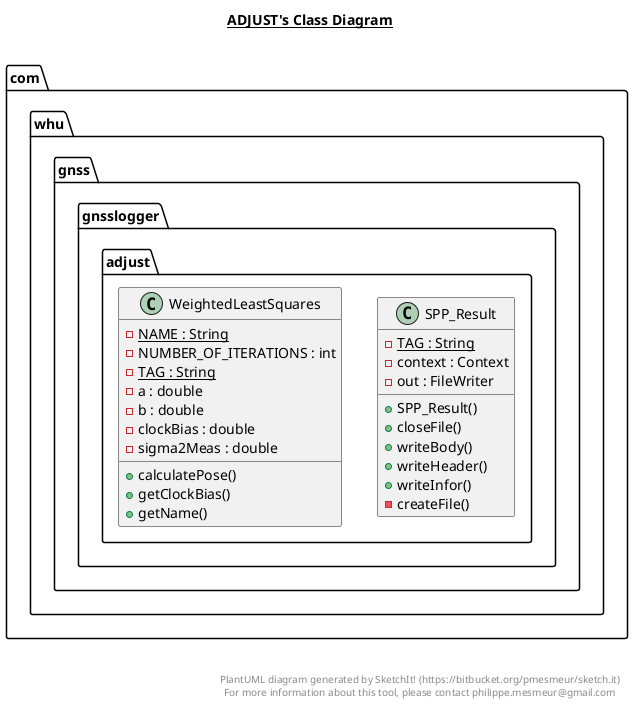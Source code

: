 @startuml

title __ADJUST's Class Diagram__\n

  namespace com.whu.gnss.gnsslogger {
    namespace adjust {
      class com.whu.gnss.gnsslogger.adjust.SPP_Result {
          {static} - TAG : String
          - context : Context
          - out : FileWriter
          + SPP_Result()
          + closeFile()
          + writeBody()
          + writeHeader()
          + writeInfor()
          - createFile()
      }
    }
  }
  

  namespace com.whu.gnss.gnsslogger {
    namespace adjust {
      class com.whu.gnss.gnsslogger.adjust.WeightedLeastSquares {
          {static} - NAME : String
          - NUMBER_OF_ITERATIONS : int
          {static} - TAG : String
          - a : double
          - b : double
          - clockBias : double
          - sigma2Meas : double
          + calculatePose()
          + getClockBias()
          + getName()
      }
    }
  }
  



right footer


PlantUML diagram generated by SketchIt! (https://bitbucket.org/pmesmeur/sketch.it)
For more information about this tool, please contact philippe.mesmeur@gmail.com
endfooter

@enduml
